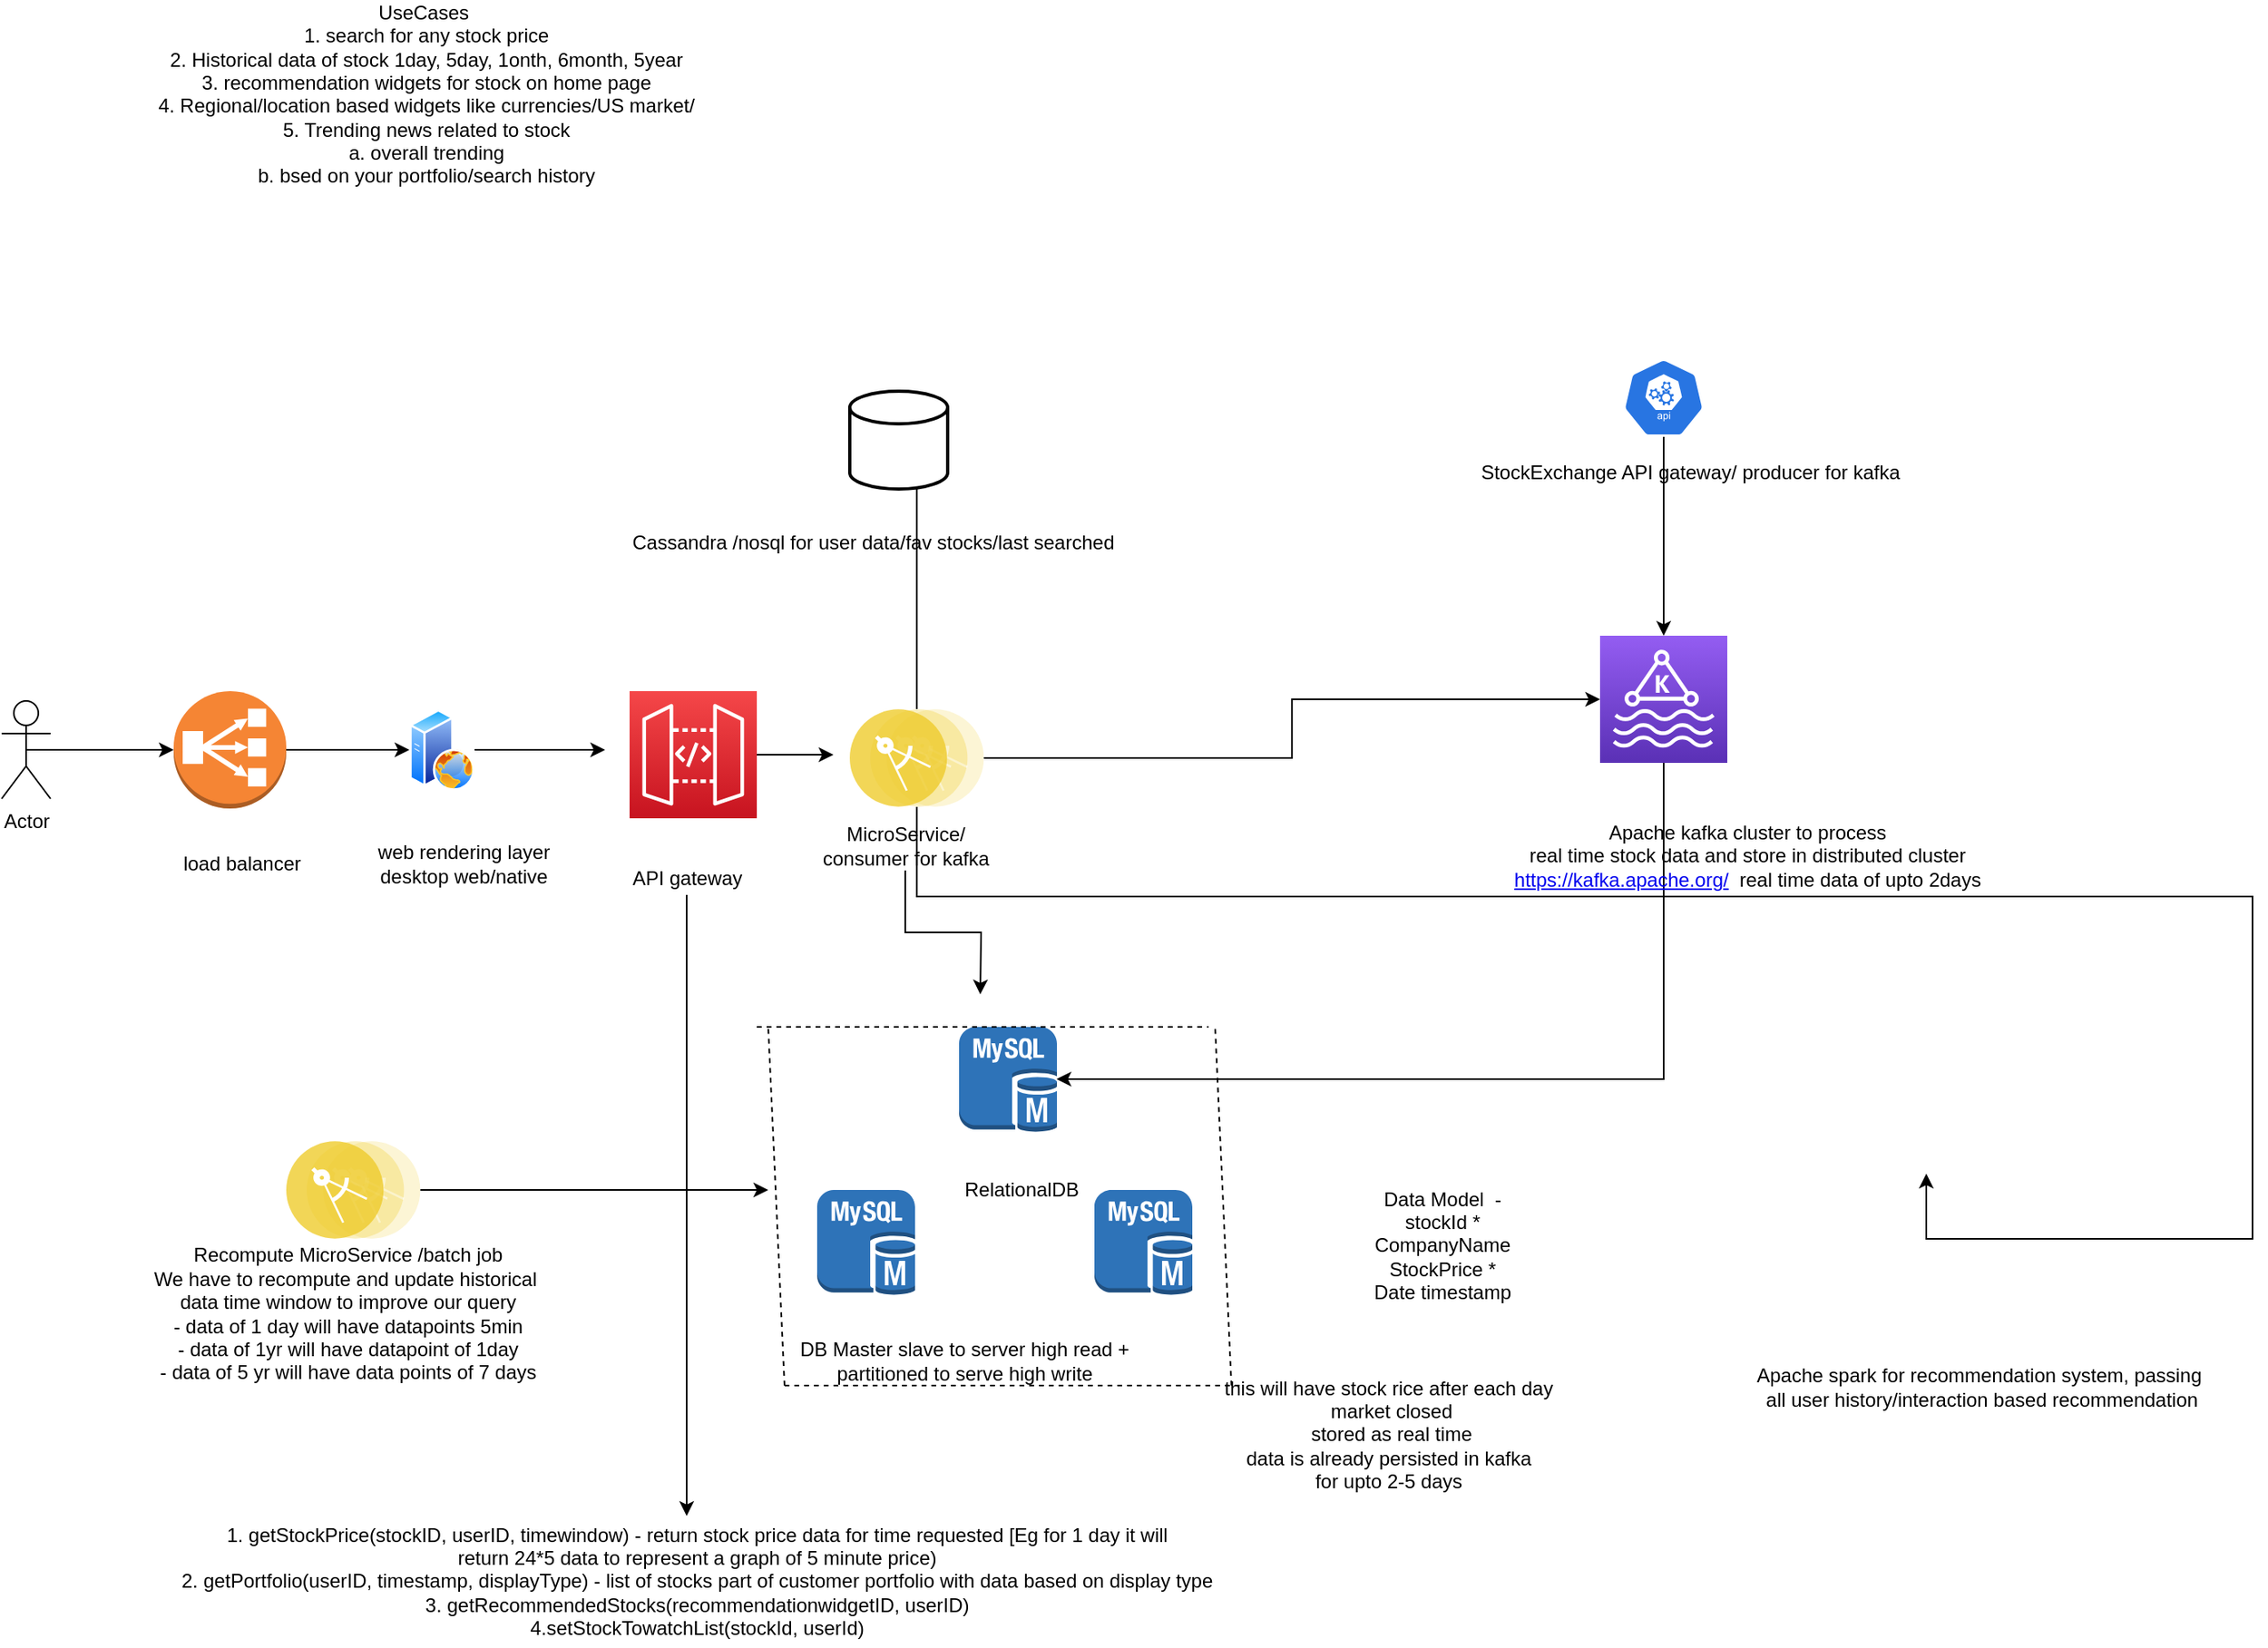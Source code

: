 <mxfile version="12.8.2" type="github"><diagram id="HtEJreRMIyAdO4sJQVhk" name="Page-1"><mxGraphModel dx="1355" dy="1031" grid="1" gridSize="10" guides="1" tooltips="1" connect="1" arrows="1" fold="1" page="1" pageScale="1" pageWidth="850" pageHeight="1100" math="0" shadow="0"><root><mxCell id="0"/><mxCell id="1" parent="0"/><mxCell id="68unQp_snga_bhkkjipH-1" value="UseCases&amp;nbsp;&lt;br&gt;1. search for any stock price&lt;br&gt;2. Historical data of stock 1day, 5day, 1onth, 6month, 5year&lt;br&gt;3. recommendation widgets for stock on home page&lt;br&gt;4. Regional/location based widgets like currencies/US market/&lt;br&gt;5. Trending news related to stock&lt;br&gt;a. overall trending&lt;br&gt;b. bsed on your portfolio/search history&lt;br&gt;&lt;br&gt;" style="text;html=1;align=center;verticalAlign=middle;resizable=0;points=[];autosize=1;" vertex="1" parent="1"><mxGeometry x="130" y="60" width="340" height="130" as="geometry"/></mxCell><mxCell id="68unQp_snga_bhkkjipH-27" style="edgeStyle=orthogonalEdgeStyle;rounded=0;orthogonalLoop=1;jettySize=auto;html=1;" edge="1" parent="1" source="68unQp_snga_bhkkjipH-2" target="68unQp_snga_bhkkjipH-24"><mxGeometry relative="1" as="geometry"><mxPoint x="650" y="440" as="targetPoint"/></mxGeometry></mxCell><mxCell id="68unQp_snga_bhkkjipH-2" value="" style="html=1;dashed=0;whitespace=wrap;fillColor=#2875E2;strokeColor=#ffffff;points=[[0.005,0.63,0],[0.1,0.2,0],[0.9,0.2,0],[0.5,0,0],[0.995,0.63,0],[0.72,0.99,0],[0.5,1,0],[0.28,0.99,0]];shape=mxgraph.kubernetes.icon;prIcon=api" vertex="1" parent="1"><mxGeometry x="1034" y="280" width="50" height="48" as="geometry"/></mxCell><mxCell id="68unQp_snga_bhkkjipH-3" value="StockExchange API gateway/ producer for kafka" style="text;html=1;align=center;verticalAlign=middle;resizable=0;points=[];autosize=1;" vertex="1" parent="1"><mxGeometry x="940" y="340" width="270" height="20" as="geometry"/></mxCell><mxCell id="68unQp_snga_bhkkjipH-6" style="edgeStyle=orthogonalEdgeStyle;rounded=0;orthogonalLoop=1;jettySize=auto;html=1;exitX=0.5;exitY=0.5;exitDx=0;exitDy=0;exitPerimeter=0;" edge="1" parent="1" source="68unQp_snga_bhkkjipH-4" target="68unQp_snga_bhkkjipH-7"><mxGeometry relative="1" as="geometry"><mxPoint x="180" y="520" as="targetPoint"/></mxGeometry></mxCell><mxCell id="68unQp_snga_bhkkjipH-4" value="Actor" style="shape=umlActor;verticalLabelPosition=bottom;labelBackgroundColor=#ffffff;verticalAlign=top;html=1;outlineConnect=0;" vertex="1" parent="1"><mxGeometry x="40" y="490" width="30" height="60" as="geometry"/></mxCell><mxCell id="68unQp_snga_bhkkjipH-9" style="edgeStyle=orthogonalEdgeStyle;rounded=0;orthogonalLoop=1;jettySize=auto;html=1;" edge="1" parent="1" source="68unQp_snga_bhkkjipH-7" target="68unQp_snga_bhkkjipH-10"><mxGeometry relative="1" as="geometry"><mxPoint x="310" y="520" as="targetPoint"/></mxGeometry></mxCell><mxCell id="68unQp_snga_bhkkjipH-7" value="" style="outlineConnect=0;dashed=0;verticalLabelPosition=bottom;verticalAlign=top;align=center;html=1;shape=mxgraph.aws3.classic_load_balancer;fillColor=#F58534;gradientColor=none;" vertex="1" parent="1"><mxGeometry x="145.5" y="484" width="69" height="72" as="geometry"/></mxCell><mxCell id="68unQp_snga_bhkkjipH-8" value="load balancer" style="text;html=1;align=center;verticalAlign=middle;resizable=0;points=[];autosize=1;" vertex="1" parent="1"><mxGeometry x="142" y="580" width="90" height="20" as="geometry"/></mxCell><mxCell id="68unQp_snga_bhkkjipH-13" style="edgeStyle=orthogonalEdgeStyle;rounded=0;orthogonalLoop=1;jettySize=auto;html=1;" edge="1" parent="1" source="68unQp_snga_bhkkjipH-10"><mxGeometry relative="1" as="geometry"><mxPoint x="410" y="520" as="targetPoint"/></mxGeometry></mxCell><mxCell id="68unQp_snga_bhkkjipH-10" value="" style="aspect=fixed;perimeter=ellipsePerimeter;html=1;align=center;shadow=0;dashed=0;spacingTop=3;image;image=img/lib/active_directory/web_server.svg;" vertex="1" parent="1"><mxGeometry x="290" y="495" width="40" height="50" as="geometry"/></mxCell><mxCell id="68unQp_snga_bhkkjipH-11" value="web rendering layer&lt;br&gt;desktop web/native" style="text;html=1;align=center;verticalAlign=middle;resizable=0;points=[];autosize=1;" vertex="1" parent="1"><mxGeometry x="263" y="575" width="120" height="30" as="geometry"/></mxCell><mxCell id="68unQp_snga_bhkkjipH-33" style="edgeStyle=orthogonalEdgeStyle;rounded=0;orthogonalLoop=1;jettySize=auto;html=1;" edge="1" parent="1" source="68unQp_snga_bhkkjipH-15"><mxGeometry relative="1" as="geometry"><mxPoint x="550" y="523" as="targetPoint"/></mxGeometry></mxCell><mxCell id="68unQp_snga_bhkkjipH-15" value="" style="outlineConnect=0;fontColor=#232F3E;gradientColor=#F54749;gradientDirection=north;fillColor=#C7131F;strokeColor=#ffffff;dashed=0;verticalLabelPosition=bottom;verticalAlign=top;align=center;html=1;fontSize=12;fontStyle=0;aspect=fixed;shape=mxgraph.aws4.resourceIcon;resIcon=mxgraph.aws4.api_gateway;" vertex="1" parent="1"><mxGeometry x="425" y="484" width="78" height="78" as="geometry"/></mxCell><mxCell id="68unQp_snga_bhkkjipH-17" style="edgeStyle=orthogonalEdgeStyle;rounded=0;orthogonalLoop=1;jettySize=auto;html=1;" edge="1" parent="1" source="68unQp_snga_bhkkjipH-16"><mxGeometry relative="1" as="geometry"><mxPoint x="460" y="990" as="targetPoint"/></mxGeometry></mxCell><mxCell id="68unQp_snga_bhkkjipH-16" value="API gateway" style="text;html=1;align=center;verticalAlign=middle;resizable=0;points=[];autosize=1;" vertex="1" parent="1"><mxGeometry x="420" y="589" width="80" height="20" as="geometry"/></mxCell><mxCell id="68unQp_snga_bhkkjipH-18" value="1. getStockPrice(stockID, userID, timewindow) - return stock price data for time requested [Eg for 1 day it will &lt;br&gt;return 24*5 data to represent a graph of 5 minute price)&lt;br&gt;2. getPortfolio(userID, timestamp, displayType) - list of stocks part of customer portfolio with data based on display type&lt;br&gt;3. getRecommendedStocks(recommendationwidgetID, userID)&lt;br&gt;4.setStockTowatchList(stockId, userId)" style="text;html=1;align=center;verticalAlign=middle;resizable=0;points=[];autosize=1;" vertex="1" parent="1"><mxGeometry x="141" y="990" width="650" height="80" as="geometry"/></mxCell><mxCell id="68unQp_snga_bhkkjipH-30" style="edgeStyle=orthogonalEdgeStyle;rounded=0;orthogonalLoop=1;jettySize=auto;html=1;" edge="1" parent="1" source="68unQp_snga_bhkkjipH-24"><mxGeometry relative="1" as="geometry"><mxPoint x="686.75" y="722" as="targetPoint"/><Array as="points"><mxPoint x="1059" y="722"/></Array></mxGeometry></mxCell><mxCell id="68unQp_snga_bhkkjipH-24" value="" style="outlineConnect=0;fontColor=#232F3E;gradientColor=#945DF2;gradientDirection=north;fillColor=#5A30B5;strokeColor=#ffffff;dashed=0;verticalLabelPosition=bottom;verticalAlign=top;align=center;html=1;fontSize=12;fontStyle=0;aspect=fixed;shape=mxgraph.aws4.resourceIcon;resIcon=mxgraph.aws4.managed_streaming_for_kafka;" vertex="1" parent="1"><mxGeometry x="1020" y="450" width="78" height="78" as="geometry"/></mxCell><mxCell id="68unQp_snga_bhkkjipH-25" value="Apache kafka cluster to process &lt;br&gt;real time stock data and store in distributed cluster&lt;br&gt;&lt;a href=&quot;https://kafka.apache.org/&quot;&gt;https://kafka.apache.org/&lt;/a&gt;&amp;nbsp; real time data of upto 2days&lt;br&gt;&amp;nbsp;" style="text;html=1;align=center;verticalAlign=middle;resizable=0;points=[];autosize=1;" vertex="1" parent="1"><mxGeometry x="960" y="562" width="300" height="60" as="geometry"/></mxCell><mxCell id="68unQp_snga_bhkkjipH-29" value="RelationalDB" style="text;html=1;align=center;verticalAlign=middle;resizable=0;points=[];autosize=1;" vertex="1" parent="1"><mxGeometry x="620" y="780" width="90" height="20" as="geometry"/></mxCell><mxCell id="68unQp_snga_bhkkjipH-35" style="edgeStyle=orthogonalEdgeStyle;rounded=0;orthogonalLoop=1;jettySize=auto;html=1;" edge="1" parent="1" source="68unQp_snga_bhkkjipH-31" target="68unQp_snga_bhkkjipH-24"><mxGeometry relative="1" as="geometry"/></mxCell><mxCell id="68unQp_snga_bhkkjipH-52" style="edgeStyle=orthogonalEdgeStyle;rounded=0;orthogonalLoop=1;jettySize=auto;html=1;" edge="1" parent="1" source="68unQp_snga_bhkkjipH-31"><mxGeometry relative="1" as="geometry"><mxPoint x="1220" y="780" as="targetPoint"/><Array as="points"><mxPoint x="601" y="610"/><mxPoint x="1420" y="610"/><mxPoint x="1420" y="820"/><mxPoint x="1220" y="820"/></Array></mxGeometry></mxCell><mxCell id="68unQp_snga_bhkkjipH-57" style="edgeStyle=orthogonalEdgeStyle;rounded=0;orthogonalLoop=1;jettySize=auto;html=1;entryX=0.685;entryY=0.833;entryDx=0;entryDy=0;entryPerimeter=0;" edge="1" parent="1" source="68unQp_snga_bhkkjipH-31" target="68unQp_snga_bhkkjipH-55"><mxGeometry relative="1" as="geometry"/></mxCell><mxCell id="68unQp_snga_bhkkjipH-31" value="" style="aspect=fixed;perimeter=ellipsePerimeter;html=1;align=center;shadow=0;dashed=0;fontColor=#4277BB;labelBackgroundColor=#ffffff;fontSize=12;spacingTop=3;image;image=img/lib/ibm/applications/microservice.svg;" vertex="1" parent="1"><mxGeometry x="560" y="495" width="82.2" height="60" as="geometry"/></mxCell><mxCell id="68unQp_snga_bhkkjipH-40" style="edgeStyle=orthogonalEdgeStyle;rounded=0;orthogonalLoop=1;jettySize=auto;html=1;" edge="1" parent="1" source="68unQp_snga_bhkkjipH-34"><mxGeometry relative="1" as="geometry"><mxPoint x="640" y="670" as="targetPoint"/></mxGeometry></mxCell><mxCell id="68unQp_snga_bhkkjipH-34" value="MicroService/&lt;br&gt;consumer for kafka" style="text;html=1;align=center;verticalAlign=middle;resizable=0;points=[];autosize=1;" vertex="1" parent="1"><mxGeometry x="534" y="564" width="120" height="30" as="geometry"/></mxCell><mxCell id="68unQp_snga_bhkkjipH-37" value="" style="outlineConnect=0;dashed=0;verticalLabelPosition=bottom;verticalAlign=top;align=center;html=1;shape=mxgraph.aws3.mysql_db_instance;fillColor=#2E73B8;gradientColor=none;" vertex="1" parent="1"><mxGeometry x="627" y="690" width="60" height="64.5" as="geometry"/></mxCell><mxCell id="68unQp_snga_bhkkjipH-38" value="" style="outlineConnect=0;dashed=0;verticalLabelPosition=bottom;verticalAlign=top;align=center;html=1;shape=mxgraph.aws3.mysql_db_instance;fillColor=#2E73B8;gradientColor=none;" vertex="1" parent="1"><mxGeometry x="540" y="790" width="60" height="64.5" as="geometry"/></mxCell><mxCell id="68unQp_snga_bhkkjipH-41" value="" style="outlineConnect=0;dashed=0;verticalLabelPosition=bottom;verticalAlign=top;align=center;html=1;shape=mxgraph.aws3.mysql_db_instance;fillColor=#2E73B8;gradientColor=none;" vertex="1" parent="1"><mxGeometry x="710" y="790" width="60" height="64.5" as="geometry"/></mxCell><mxCell id="68unQp_snga_bhkkjipH-42" value="" style="endArrow=none;dashed=1;html=1;" edge="1" parent="1"><mxGeometry width="50" height="50" relative="1" as="geometry"><mxPoint x="503" y="690" as="sourcePoint"/><mxPoint x="780" y="690" as="targetPoint"/></mxGeometry></mxCell><mxCell id="68unQp_snga_bhkkjipH-43" value="" style="endArrow=none;dashed=1;html=1;" edge="1" parent="1"><mxGeometry width="50" height="50" relative="1" as="geometry"><mxPoint x="520" y="910" as="sourcePoint"/><mxPoint x="510" y="690" as="targetPoint"/></mxGeometry></mxCell><mxCell id="68unQp_snga_bhkkjipH-44" value="" style="endArrow=none;dashed=1;html=1;" edge="1" parent="1"><mxGeometry width="50" height="50" relative="1" as="geometry"><mxPoint x="520" y="910" as="sourcePoint"/><mxPoint x="800" y="910" as="targetPoint"/></mxGeometry></mxCell><mxCell id="68unQp_snga_bhkkjipH-45" value="" style="endArrow=none;dashed=1;html=1;" edge="1" parent="1"><mxGeometry width="50" height="50" relative="1" as="geometry"><mxPoint x="794" y="910" as="sourcePoint"/><mxPoint x="784" y="690" as="targetPoint"/></mxGeometry></mxCell><mxCell id="68unQp_snga_bhkkjipH-46" value="DB Master slave to server high read + &lt;br&gt;partitioned to serve high write" style="text;html=1;align=center;verticalAlign=middle;resizable=0;points=[];autosize=1;" vertex="1" parent="1"><mxGeometry x="520" y="880" width="220" height="30" as="geometry"/></mxCell><mxCell id="68unQp_snga_bhkkjipH-47" value="Data Model&amp;nbsp; -&lt;br&gt;stockId *&lt;br&gt;CompanyName&lt;br&gt;StockPrice *&lt;br&gt;Date timestamp" style="text;html=1;align=center;verticalAlign=middle;resizable=0;points=[];autosize=1;" vertex="1" parent="1"><mxGeometry x="873" y="784" width="100" height="80" as="geometry"/></mxCell><mxCell id="68unQp_snga_bhkkjipH-48" value="this will have stock rice after each day&lt;br&gt;&amp;nbsp;market closed&lt;br&gt;&amp;nbsp;stored as real time&lt;br&gt;data is already persisted in kafka &lt;br&gt;for upto 2-5 days&lt;br&gt;" style="text;html=1;align=center;verticalAlign=middle;resizable=0;points=[];autosize=1;" vertex="1" parent="1"><mxGeometry x="780" y="900" width="220" height="80" as="geometry"/></mxCell><mxCell id="68unQp_snga_bhkkjipH-51" style="edgeStyle=orthogonalEdgeStyle;rounded=0;orthogonalLoop=1;jettySize=auto;html=1;" edge="1" parent="1" source="68unQp_snga_bhkkjipH-49"><mxGeometry relative="1" as="geometry"><mxPoint x="510" y="790" as="targetPoint"/></mxGeometry></mxCell><mxCell id="68unQp_snga_bhkkjipH-49" value="" style="aspect=fixed;perimeter=ellipsePerimeter;html=1;align=center;shadow=0;dashed=0;fontColor=#4277BB;labelBackgroundColor=#ffffff;fontSize=12;spacingTop=3;image;image=img/lib/ibm/applications/microservice.svg;" vertex="1" parent="1"><mxGeometry x="214.5" y="760" width="82.2" height="60" as="geometry"/></mxCell><mxCell id="68unQp_snga_bhkkjipH-50" value="Recompute MicroService /batch job&lt;br&gt;We have to recompute and update historical&amp;nbsp;&lt;br&gt;data time window to improve our query&lt;br&gt;- data of 1 day&amp;nbsp;will have datapoints 5min&lt;br&gt;- data of 1yr will have datapoint of 1day&lt;br&gt;- data of 5 yr will have data points of 7 days" style="text;html=1;align=center;verticalAlign=middle;resizable=0;points=[];autosize=1;" vertex="1" parent="1"><mxGeometry x="127" y="821" width="250" height="90" as="geometry"/></mxCell><mxCell id="68unQp_snga_bhkkjipH-53" value="" style="shape=image;html=1;verticalAlign=top;verticalLabelPosition=bottom;labelBackgroundColor=#ffffff;imageAspect=0;aspect=fixed;image=https://cdn2.iconfinder.com/data/icons/adobe-round-1/243/adobe-round-spark-128.png" vertex="1" parent="1"><mxGeometry x="1180" y="780" width="88" height="88" as="geometry"/></mxCell><mxCell id="68unQp_snga_bhkkjipH-54" value="Apache spark for recommendation system, passing&lt;br&gt;&amp;nbsp;all user history/interaction based recommendation" style="text;html=1;align=center;verticalAlign=middle;resizable=0;points=[];autosize=1;" vertex="1" parent="1"><mxGeometry x="1107" y="896" width="290" height="30" as="geometry"/></mxCell><mxCell id="68unQp_snga_bhkkjipH-55" value="" style="strokeWidth=2;html=1;shape=mxgraph.flowchart.database;whiteSpace=wrap;" vertex="1" parent="1"><mxGeometry x="560" y="300" width="60" height="60" as="geometry"/></mxCell><mxCell id="68unQp_snga_bhkkjipH-56" value="Cassandra /nosql for user data/fav stocks/last searched" style="text;html=1;align=center;verticalAlign=middle;resizable=0;points=[];autosize=1;" vertex="1" parent="1"><mxGeometry x="419" y="383" width="310" height="20" as="geometry"/></mxCell></root></mxGraphModel></diagram></mxfile>